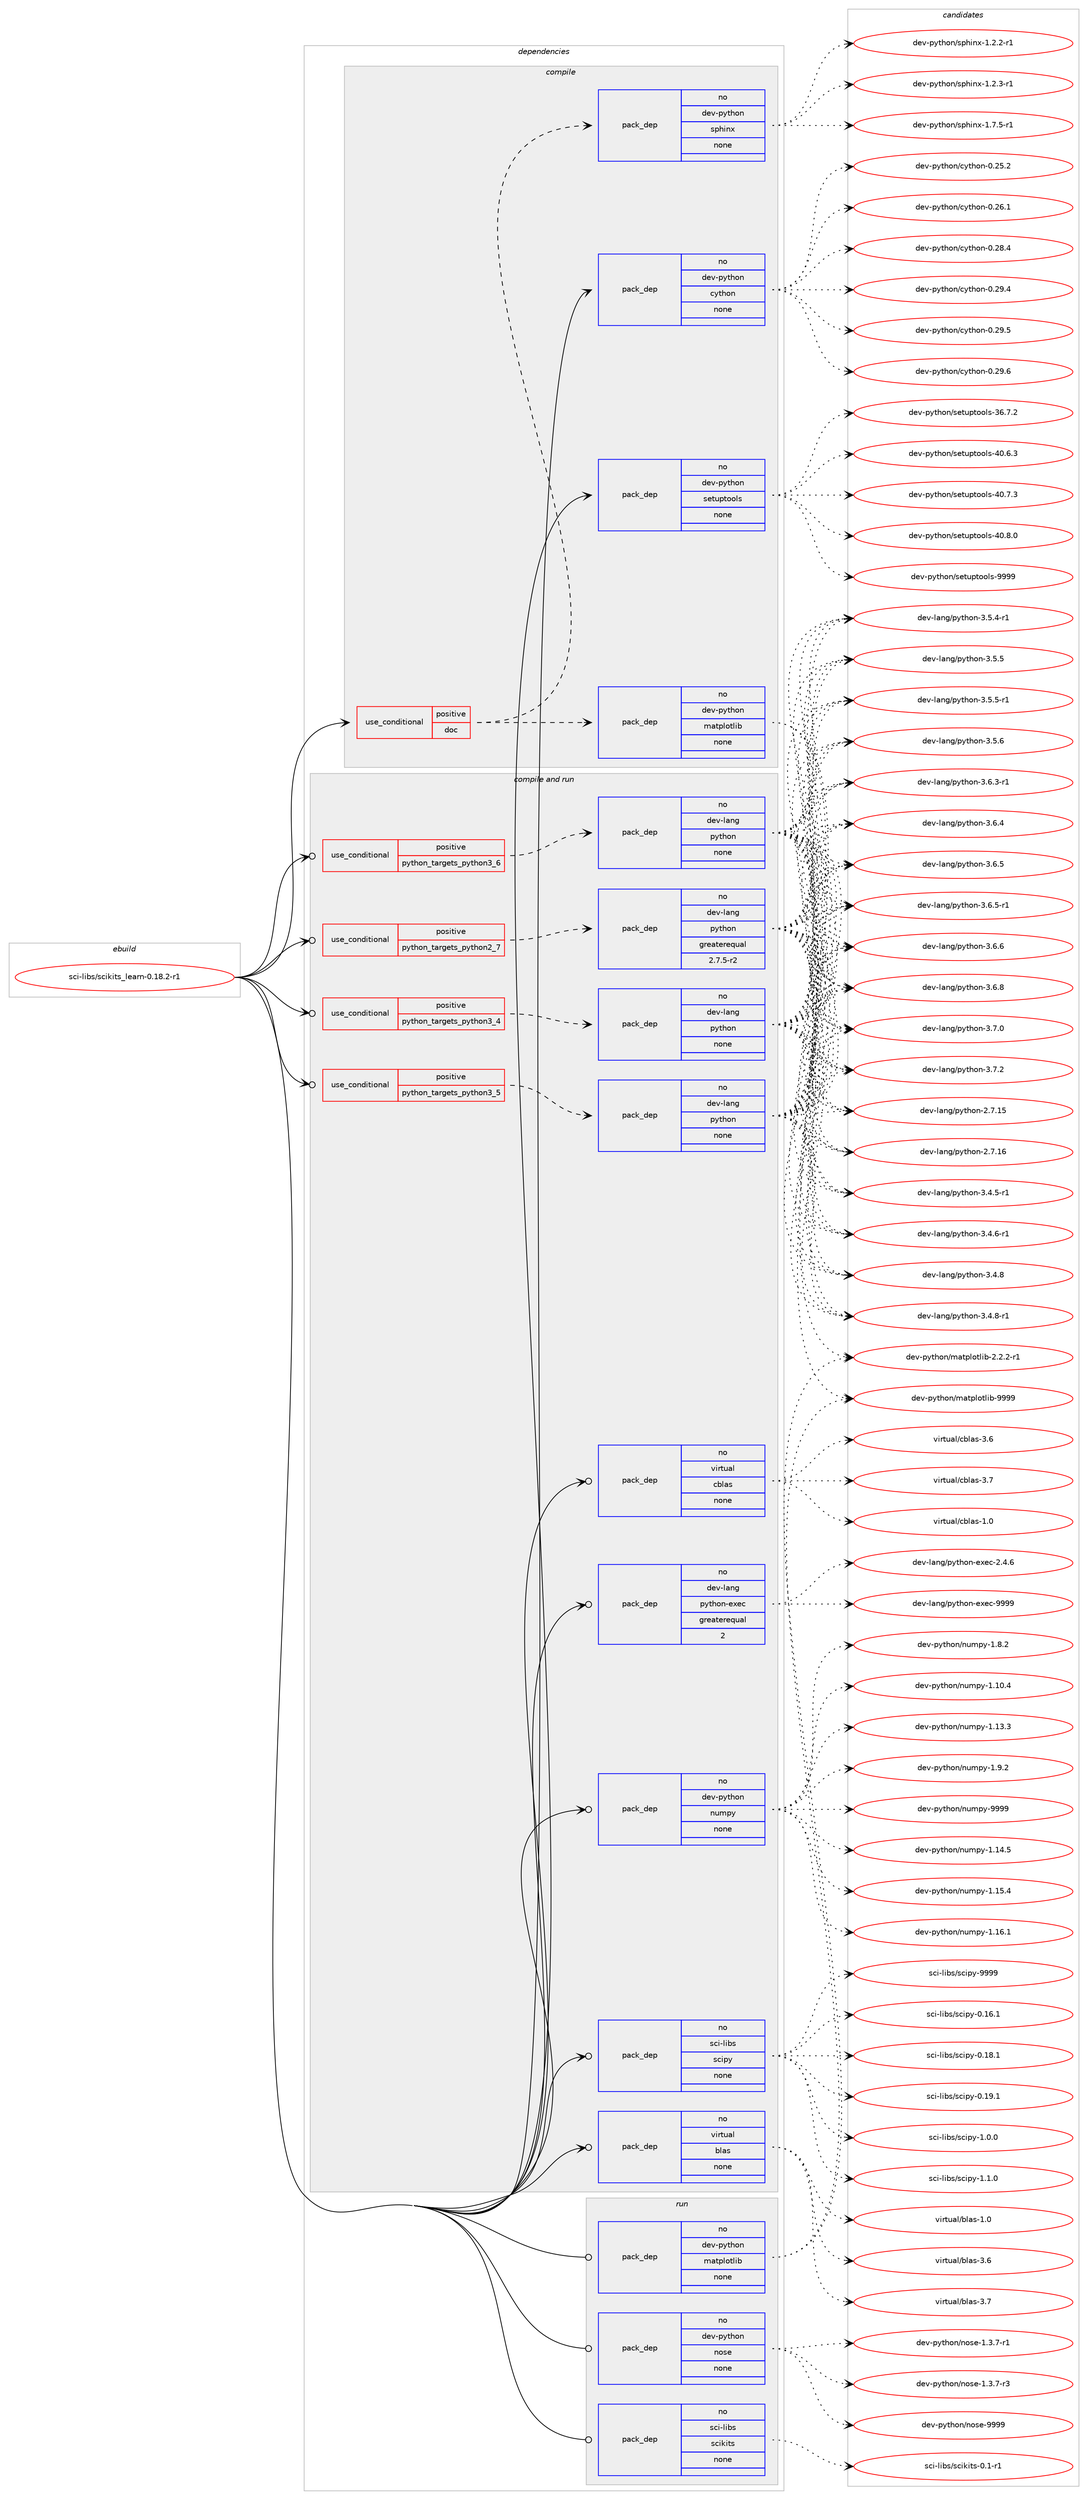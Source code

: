 digraph prolog {

# *************
# Graph options
# *************

newrank=true;
concentrate=true;
compound=true;
graph [rankdir=LR,fontname=Helvetica,fontsize=10,ranksep=1.5];#, ranksep=2.5, nodesep=0.2];
edge  [arrowhead=vee];
node  [fontname=Helvetica,fontsize=10];

# **********
# The ebuild
# **********

subgraph cluster_leftcol {
color=gray;
rank=same;
label=<<i>ebuild</i>>;
id [label="sci-libs/scikits_learn-0.18.2-r1", color=red, width=4, href="../sci-libs/scikits_learn-0.18.2-r1.svg"];
}

# ****************
# The dependencies
# ****************

subgraph cluster_midcol {
color=gray;
label=<<i>dependencies</i>>;
subgraph cluster_compile {
fillcolor="#eeeeee";
style=filled;
label=<<i>compile</i>>;
subgraph cond454053 {
dependency1696157 [label=<<TABLE BORDER="0" CELLBORDER="1" CELLSPACING="0" CELLPADDING="4"><TR><TD ROWSPAN="3" CELLPADDING="10">use_conditional</TD></TR><TR><TD>positive</TD></TR><TR><TD>doc</TD></TR></TABLE>>, shape=none, color=red];
subgraph pack1214296 {
dependency1696158 [label=<<TABLE BORDER="0" CELLBORDER="1" CELLSPACING="0" CELLPADDING="4" WIDTH="220"><TR><TD ROWSPAN="6" CELLPADDING="30">pack_dep</TD></TR><TR><TD WIDTH="110">no</TD></TR><TR><TD>dev-python</TD></TR><TR><TD>matplotlib</TD></TR><TR><TD>none</TD></TR><TR><TD></TD></TR></TABLE>>, shape=none, color=blue];
}
dependency1696157:e -> dependency1696158:w [weight=20,style="dashed",arrowhead="vee"];
subgraph pack1214297 {
dependency1696159 [label=<<TABLE BORDER="0" CELLBORDER="1" CELLSPACING="0" CELLPADDING="4" WIDTH="220"><TR><TD ROWSPAN="6" CELLPADDING="30">pack_dep</TD></TR><TR><TD WIDTH="110">no</TD></TR><TR><TD>dev-python</TD></TR><TR><TD>sphinx</TD></TR><TR><TD>none</TD></TR><TR><TD></TD></TR></TABLE>>, shape=none, color=blue];
}
dependency1696157:e -> dependency1696159:w [weight=20,style="dashed",arrowhead="vee"];
}
id:e -> dependency1696157:w [weight=20,style="solid",arrowhead="vee"];
subgraph pack1214298 {
dependency1696160 [label=<<TABLE BORDER="0" CELLBORDER="1" CELLSPACING="0" CELLPADDING="4" WIDTH="220"><TR><TD ROWSPAN="6" CELLPADDING="30">pack_dep</TD></TR><TR><TD WIDTH="110">no</TD></TR><TR><TD>dev-python</TD></TR><TR><TD>cython</TD></TR><TR><TD>none</TD></TR><TR><TD></TD></TR></TABLE>>, shape=none, color=blue];
}
id:e -> dependency1696160:w [weight=20,style="solid",arrowhead="vee"];
subgraph pack1214299 {
dependency1696161 [label=<<TABLE BORDER="0" CELLBORDER="1" CELLSPACING="0" CELLPADDING="4" WIDTH="220"><TR><TD ROWSPAN="6" CELLPADDING="30">pack_dep</TD></TR><TR><TD WIDTH="110">no</TD></TR><TR><TD>dev-python</TD></TR><TR><TD>setuptools</TD></TR><TR><TD>none</TD></TR><TR><TD></TD></TR></TABLE>>, shape=none, color=blue];
}
id:e -> dependency1696161:w [weight=20,style="solid",arrowhead="vee"];
}
subgraph cluster_compileandrun {
fillcolor="#eeeeee";
style=filled;
label=<<i>compile and run</i>>;
subgraph cond454054 {
dependency1696162 [label=<<TABLE BORDER="0" CELLBORDER="1" CELLSPACING="0" CELLPADDING="4"><TR><TD ROWSPAN="3" CELLPADDING="10">use_conditional</TD></TR><TR><TD>positive</TD></TR><TR><TD>python_targets_python2_7</TD></TR></TABLE>>, shape=none, color=red];
subgraph pack1214300 {
dependency1696163 [label=<<TABLE BORDER="0" CELLBORDER="1" CELLSPACING="0" CELLPADDING="4" WIDTH="220"><TR><TD ROWSPAN="6" CELLPADDING="30">pack_dep</TD></TR><TR><TD WIDTH="110">no</TD></TR><TR><TD>dev-lang</TD></TR><TR><TD>python</TD></TR><TR><TD>greaterequal</TD></TR><TR><TD>2.7.5-r2</TD></TR></TABLE>>, shape=none, color=blue];
}
dependency1696162:e -> dependency1696163:w [weight=20,style="dashed",arrowhead="vee"];
}
id:e -> dependency1696162:w [weight=20,style="solid",arrowhead="odotvee"];
subgraph cond454055 {
dependency1696164 [label=<<TABLE BORDER="0" CELLBORDER="1" CELLSPACING="0" CELLPADDING="4"><TR><TD ROWSPAN="3" CELLPADDING="10">use_conditional</TD></TR><TR><TD>positive</TD></TR><TR><TD>python_targets_python3_4</TD></TR></TABLE>>, shape=none, color=red];
subgraph pack1214301 {
dependency1696165 [label=<<TABLE BORDER="0" CELLBORDER="1" CELLSPACING="0" CELLPADDING="4" WIDTH="220"><TR><TD ROWSPAN="6" CELLPADDING="30">pack_dep</TD></TR><TR><TD WIDTH="110">no</TD></TR><TR><TD>dev-lang</TD></TR><TR><TD>python</TD></TR><TR><TD>none</TD></TR><TR><TD></TD></TR></TABLE>>, shape=none, color=blue];
}
dependency1696164:e -> dependency1696165:w [weight=20,style="dashed",arrowhead="vee"];
}
id:e -> dependency1696164:w [weight=20,style="solid",arrowhead="odotvee"];
subgraph cond454056 {
dependency1696166 [label=<<TABLE BORDER="0" CELLBORDER="1" CELLSPACING="0" CELLPADDING="4"><TR><TD ROWSPAN="3" CELLPADDING="10">use_conditional</TD></TR><TR><TD>positive</TD></TR><TR><TD>python_targets_python3_5</TD></TR></TABLE>>, shape=none, color=red];
subgraph pack1214302 {
dependency1696167 [label=<<TABLE BORDER="0" CELLBORDER="1" CELLSPACING="0" CELLPADDING="4" WIDTH="220"><TR><TD ROWSPAN="6" CELLPADDING="30">pack_dep</TD></TR><TR><TD WIDTH="110">no</TD></TR><TR><TD>dev-lang</TD></TR><TR><TD>python</TD></TR><TR><TD>none</TD></TR><TR><TD></TD></TR></TABLE>>, shape=none, color=blue];
}
dependency1696166:e -> dependency1696167:w [weight=20,style="dashed",arrowhead="vee"];
}
id:e -> dependency1696166:w [weight=20,style="solid",arrowhead="odotvee"];
subgraph cond454057 {
dependency1696168 [label=<<TABLE BORDER="0" CELLBORDER="1" CELLSPACING="0" CELLPADDING="4"><TR><TD ROWSPAN="3" CELLPADDING="10">use_conditional</TD></TR><TR><TD>positive</TD></TR><TR><TD>python_targets_python3_6</TD></TR></TABLE>>, shape=none, color=red];
subgraph pack1214303 {
dependency1696169 [label=<<TABLE BORDER="0" CELLBORDER="1" CELLSPACING="0" CELLPADDING="4" WIDTH="220"><TR><TD ROWSPAN="6" CELLPADDING="30">pack_dep</TD></TR><TR><TD WIDTH="110">no</TD></TR><TR><TD>dev-lang</TD></TR><TR><TD>python</TD></TR><TR><TD>none</TD></TR><TR><TD></TD></TR></TABLE>>, shape=none, color=blue];
}
dependency1696168:e -> dependency1696169:w [weight=20,style="dashed",arrowhead="vee"];
}
id:e -> dependency1696168:w [weight=20,style="solid",arrowhead="odotvee"];
subgraph pack1214304 {
dependency1696170 [label=<<TABLE BORDER="0" CELLBORDER="1" CELLSPACING="0" CELLPADDING="4" WIDTH="220"><TR><TD ROWSPAN="6" CELLPADDING="30">pack_dep</TD></TR><TR><TD WIDTH="110">no</TD></TR><TR><TD>dev-lang</TD></TR><TR><TD>python-exec</TD></TR><TR><TD>greaterequal</TD></TR><TR><TD>2</TD></TR></TABLE>>, shape=none, color=blue];
}
id:e -> dependency1696170:w [weight=20,style="solid",arrowhead="odotvee"];
subgraph pack1214305 {
dependency1696171 [label=<<TABLE BORDER="0" CELLBORDER="1" CELLSPACING="0" CELLPADDING="4" WIDTH="220"><TR><TD ROWSPAN="6" CELLPADDING="30">pack_dep</TD></TR><TR><TD WIDTH="110">no</TD></TR><TR><TD>dev-python</TD></TR><TR><TD>numpy</TD></TR><TR><TD>none</TD></TR><TR><TD></TD></TR></TABLE>>, shape=none, color=blue];
}
id:e -> dependency1696171:w [weight=20,style="solid",arrowhead="odotvee"];
subgraph pack1214306 {
dependency1696172 [label=<<TABLE BORDER="0" CELLBORDER="1" CELLSPACING="0" CELLPADDING="4" WIDTH="220"><TR><TD ROWSPAN="6" CELLPADDING="30">pack_dep</TD></TR><TR><TD WIDTH="110">no</TD></TR><TR><TD>sci-libs</TD></TR><TR><TD>scipy</TD></TR><TR><TD>none</TD></TR><TR><TD></TD></TR></TABLE>>, shape=none, color=blue];
}
id:e -> dependency1696172:w [weight=20,style="solid",arrowhead="odotvee"];
subgraph pack1214307 {
dependency1696173 [label=<<TABLE BORDER="0" CELLBORDER="1" CELLSPACING="0" CELLPADDING="4" WIDTH="220"><TR><TD ROWSPAN="6" CELLPADDING="30">pack_dep</TD></TR><TR><TD WIDTH="110">no</TD></TR><TR><TD>virtual</TD></TR><TR><TD>blas</TD></TR><TR><TD>none</TD></TR><TR><TD></TD></TR></TABLE>>, shape=none, color=blue];
}
id:e -> dependency1696173:w [weight=20,style="solid",arrowhead="odotvee"];
subgraph pack1214308 {
dependency1696174 [label=<<TABLE BORDER="0" CELLBORDER="1" CELLSPACING="0" CELLPADDING="4" WIDTH="220"><TR><TD ROWSPAN="6" CELLPADDING="30">pack_dep</TD></TR><TR><TD WIDTH="110">no</TD></TR><TR><TD>virtual</TD></TR><TR><TD>cblas</TD></TR><TR><TD>none</TD></TR><TR><TD></TD></TR></TABLE>>, shape=none, color=blue];
}
id:e -> dependency1696174:w [weight=20,style="solid",arrowhead="odotvee"];
}
subgraph cluster_run {
fillcolor="#eeeeee";
style=filled;
label=<<i>run</i>>;
subgraph pack1214309 {
dependency1696175 [label=<<TABLE BORDER="0" CELLBORDER="1" CELLSPACING="0" CELLPADDING="4" WIDTH="220"><TR><TD ROWSPAN="6" CELLPADDING="30">pack_dep</TD></TR><TR><TD WIDTH="110">no</TD></TR><TR><TD>dev-python</TD></TR><TR><TD>matplotlib</TD></TR><TR><TD>none</TD></TR><TR><TD></TD></TR></TABLE>>, shape=none, color=blue];
}
id:e -> dependency1696175:w [weight=20,style="solid",arrowhead="odot"];
subgraph pack1214310 {
dependency1696176 [label=<<TABLE BORDER="0" CELLBORDER="1" CELLSPACING="0" CELLPADDING="4" WIDTH="220"><TR><TD ROWSPAN="6" CELLPADDING="30">pack_dep</TD></TR><TR><TD WIDTH="110">no</TD></TR><TR><TD>dev-python</TD></TR><TR><TD>nose</TD></TR><TR><TD>none</TD></TR><TR><TD></TD></TR></TABLE>>, shape=none, color=blue];
}
id:e -> dependency1696176:w [weight=20,style="solid",arrowhead="odot"];
subgraph pack1214311 {
dependency1696177 [label=<<TABLE BORDER="0" CELLBORDER="1" CELLSPACING="0" CELLPADDING="4" WIDTH="220"><TR><TD ROWSPAN="6" CELLPADDING="30">pack_dep</TD></TR><TR><TD WIDTH="110">no</TD></TR><TR><TD>sci-libs</TD></TR><TR><TD>scikits</TD></TR><TR><TD>none</TD></TR><TR><TD></TD></TR></TABLE>>, shape=none, color=blue];
}
id:e -> dependency1696177:w [weight=20,style="solid",arrowhead="odot"];
}
}

# **************
# The candidates
# **************

subgraph cluster_choices {
rank=same;
color=gray;
label=<<i>candidates</i>>;

subgraph choice1214296 {
color=black;
nodesep=1;
choice100101118451121211161041111104710997116112108111116108105984550465046504511449 [label="dev-python/matplotlib-2.2.2-r1", color=red, width=4,href="../dev-python/matplotlib-2.2.2-r1.svg"];
choice100101118451121211161041111104710997116112108111116108105984557575757 [label="dev-python/matplotlib-9999", color=red, width=4,href="../dev-python/matplotlib-9999.svg"];
dependency1696158:e -> choice100101118451121211161041111104710997116112108111116108105984550465046504511449:w [style=dotted,weight="100"];
dependency1696158:e -> choice100101118451121211161041111104710997116112108111116108105984557575757:w [style=dotted,weight="100"];
}
subgraph choice1214297 {
color=black;
nodesep=1;
choice10010111845112121116104111110471151121041051101204549465046504511449 [label="dev-python/sphinx-1.2.2-r1", color=red, width=4,href="../dev-python/sphinx-1.2.2-r1.svg"];
choice10010111845112121116104111110471151121041051101204549465046514511449 [label="dev-python/sphinx-1.2.3-r1", color=red, width=4,href="../dev-python/sphinx-1.2.3-r1.svg"];
choice10010111845112121116104111110471151121041051101204549465546534511449 [label="dev-python/sphinx-1.7.5-r1", color=red, width=4,href="../dev-python/sphinx-1.7.5-r1.svg"];
dependency1696159:e -> choice10010111845112121116104111110471151121041051101204549465046504511449:w [style=dotted,weight="100"];
dependency1696159:e -> choice10010111845112121116104111110471151121041051101204549465046514511449:w [style=dotted,weight="100"];
dependency1696159:e -> choice10010111845112121116104111110471151121041051101204549465546534511449:w [style=dotted,weight="100"];
}
subgraph choice1214298 {
color=black;
nodesep=1;
choice10010111845112121116104111110479912111610411111045484650534650 [label="dev-python/cython-0.25.2", color=red, width=4,href="../dev-python/cython-0.25.2.svg"];
choice10010111845112121116104111110479912111610411111045484650544649 [label="dev-python/cython-0.26.1", color=red, width=4,href="../dev-python/cython-0.26.1.svg"];
choice10010111845112121116104111110479912111610411111045484650564652 [label="dev-python/cython-0.28.4", color=red, width=4,href="../dev-python/cython-0.28.4.svg"];
choice10010111845112121116104111110479912111610411111045484650574652 [label="dev-python/cython-0.29.4", color=red, width=4,href="../dev-python/cython-0.29.4.svg"];
choice10010111845112121116104111110479912111610411111045484650574653 [label="dev-python/cython-0.29.5", color=red, width=4,href="../dev-python/cython-0.29.5.svg"];
choice10010111845112121116104111110479912111610411111045484650574654 [label="dev-python/cython-0.29.6", color=red, width=4,href="../dev-python/cython-0.29.6.svg"];
dependency1696160:e -> choice10010111845112121116104111110479912111610411111045484650534650:w [style=dotted,weight="100"];
dependency1696160:e -> choice10010111845112121116104111110479912111610411111045484650544649:w [style=dotted,weight="100"];
dependency1696160:e -> choice10010111845112121116104111110479912111610411111045484650564652:w [style=dotted,weight="100"];
dependency1696160:e -> choice10010111845112121116104111110479912111610411111045484650574652:w [style=dotted,weight="100"];
dependency1696160:e -> choice10010111845112121116104111110479912111610411111045484650574653:w [style=dotted,weight="100"];
dependency1696160:e -> choice10010111845112121116104111110479912111610411111045484650574654:w [style=dotted,weight="100"];
}
subgraph choice1214299 {
color=black;
nodesep=1;
choice100101118451121211161041111104711510111611711211611111110811545515446554650 [label="dev-python/setuptools-36.7.2", color=red, width=4,href="../dev-python/setuptools-36.7.2.svg"];
choice100101118451121211161041111104711510111611711211611111110811545524846544651 [label="dev-python/setuptools-40.6.3", color=red, width=4,href="../dev-python/setuptools-40.6.3.svg"];
choice100101118451121211161041111104711510111611711211611111110811545524846554651 [label="dev-python/setuptools-40.7.3", color=red, width=4,href="../dev-python/setuptools-40.7.3.svg"];
choice100101118451121211161041111104711510111611711211611111110811545524846564648 [label="dev-python/setuptools-40.8.0", color=red, width=4,href="../dev-python/setuptools-40.8.0.svg"];
choice10010111845112121116104111110471151011161171121161111111081154557575757 [label="dev-python/setuptools-9999", color=red, width=4,href="../dev-python/setuptools-9999.svg"];
dependency1696161:e -> choice100101118451121211161041111104711510111611711211611111110811545515446554650:w [style=dotted,weight="100"];
dependency1696161:e -> choice100101118451121211161041111104711510111611711211611111110811545524846544651:w [style=dotted,weight="100"];
dependency1696161:e -> choice100101118451121211161041111104711510111611711211611111110811545524846554651:w [style=dotted,weight="100"];
dependency1696161:e -> choice100101118451121211161041111104711510111611711211611111110811545524846564648:w [style=dotted,weight="100"];
dependency1696161:e -> choice10010111845112121116104111110471151011161171121161111111081154557575757:w [style=dotted,weight="100"];
}
subgraph choice1214300 {
color=black;
nodesep=1;
choice10010111845108971101034711212111610411111045504655464953 [label="dev-lang/python-2.7.15", color=red, width=4,href="../dev-lang/python-2.7.15.svg"];
choice10010111845108971101034711212111610411111045504655464954 [label="dev-lang/python-2.7.16", color=red, width=4,href="../dev-lang/python-2.7.16.svg"];
choice1001011184510897110103471121211161041111104551465246534511449 [label="dev-lang/python-3.4.5-r1", color=red, width=4,href="../dev-lang/python-3.4.5-r1.svg"];
choice1001011184510897110103471121211161041111104551465246544511449 [label="dev-lang/python-3.4.6-r1", color=red, width=4,href="../dev-lang/python-3.4.6-r1.svg"];
choice100101118451089711010347112121116104111110455146524656 [label="dev-lang/python-3.4.8", color=red, width=4,href="../dev-lang/python-3.4.8.svg"];
choice1001011184510897110103471121211161041111104551465246564511449 [label="dev-lang/python-3.4.8-r1", color=red, width=4,href="../dev-lang/python-3.4.8-r1.svg"];
choice1001011184510897110103471121211161041111104551465346524511449 [label="dev-lang/python-3.5.4-r1", color=red, width=4,href="../dev-lang/python-3.5.4-r1.svg"];
choice100101118451089711010347112121116104111110455146534653 [label="dev-lang/python-3.5.5", color=red, width=4,href="../dev-lang/python-3.5.5.svg"];
choice1001011184510897110103471121211161041111104551465346534511449 [label="dev-lang/python-3.5.5-r1", color=red, width=4,href="../dev-lang/python-3.5.5-r1.svg"];
choice100101118451089711010347112121116104111110455146534654 [label="dev-lang/python-3.5.6", color=red, width=4,href="../dev-lang/python-3.5.6.svg"];
choice1001011184510897110103471121211161041111104551465446514511449 [label="dev-lang/python-3.6.3-r1", color=red, width=4,href="../dev-lang/python-3.6.3-r1.svg"];
choice100101118451089711010347112121116104111110455146544652 [label="dev-lang/python-3.6.4", color=red, width=4,href="../dev-lang/python-3.6.4.svg"];
choice100101118451089711010347112121116104111110455146544653 [label="dev-lang/python-3.6.5", color=red, width=4,href="../dev-lang/python-3.6.5.svg"];
choice1001011184510897110103471121211161041111104551465446534511449 [label="dev-lang/python-3.6.5-r1", color=red, width=4,href="../dev-lang/python-3.6.5-r1.svg"];
choice100101118451089711010347112121116104111110455146544654 [label="dev-lang/python-3.6.6", color=red, width=4,href="../dev-lang/python-3.6.6.svg"];
choice100101118451089711010347112121116104111110455146544656 [label="dev-lang/python-3.6.8", color=red, width=4,href="../dev-lang/python-3.6.8.svg"];
choice100101118451089711010347112121116104111110455146554648 [label="dev-lang/python-3.7.0", color=red, width=4,href="../dev-lang/python-3.7.0.svg"];
choice100101118451089711010347112121116104111110455146554650 [label="dev-lang/python-3.7.2", color=red, width=4,href="../dev-lang/python-3.7.2.svg"];
dependency1696163:e -> choice10010111845108971101034711212111610411111045504655464953:w [style=dotted,weight="100"];
dependency1696163:e -> choice10010111845108971101034711212111610411111045504655464954:w [style=dotted,weight="100"];
dependency1696163:e -> choice1001011184510897110103471121211161041111104551465246534511449:w [style=dotted,weight="100"];
dependency1696163:e -> choice1001011184510897110103471121211161041111104551465246544511449:w [style=dotted,weight="100"];
dependency1696163:e -> choice100101118451089711010347112121116104111110455146524656:w [style=dotted,weight="100"];
dependency1696163:e -> choice1001011184510897110103471121211161041111104551465246564511449:w [style=dotted,weight="100"];
dependency1696163:e -> choice1001011184510897110103471121211161041111104551465346524511449:w [style=dotted,weight="100"];
dependency1696163:e -> choice100101118451089711010347112121116104111110455146534653:w [style=dotted,weight="100"];
dependency1696163:e -> choice1001011184510897110103471121211161041111104551465346534511449:w [style=dotted,weight="100"];
dependency1696163:e -> choice100101118451089711010347112121116104111110455146534654:w [style=dotted,weight="100"];
dependency1696163:e -> choice1001011184510897110103471121211161041111104551465446514511449:w [style=dotted,weight="100"];
dependency1696163:e -> choice100101118451089711010347112121116104111110455146544652:w [style=dotted,weight="100"];
dependency1696163:e -> choice100101118451089711010347112121116104111110455146544653:w [style=dotted,weight="100"];
dependency1696163:e -> choice1001011184510897110103471121211161041111104551465446534511449:w [style=dotted,weight="100"];
dependency1696163:e -> choice100101118451089711010347112121116104111110455146544654:w [style=dotted,weight="100"];
dependency1696163:e -> choice100101118451089711010347112121116104111110455146544656:w [style=dotted,weight="100"];
dependency1696163:e -> choice100101118451089711010347112121116104111110455146554648:w [style=dotted,weight="100"];
dependency1696163:e -> choice100101118451089711010347112121116104111110455146554650:w [style=dotted,weight="100"];
}
subgraph choice1214301 {
color=black;
nodesep=1;
choice10010111845108971101034711212111610411111045504655464953 [label="dev-lang/python-2.7.15", color=red, width=4,href="../dev-lang/python-2.7.15.svg"];
choice10010111845108971101034711212111610411111045504655464954 [label="dev-lang/python-2.7.16", color=red, width=4,href="../dev-lang/python-2.7.16.svg"];
choice1001011184510897110103471121211161041111104551465246534511449 [label="dev-lang/python-3.4.5-r1", color=red, width=4,href="../dev-lang/python-3.4.5-r1.svg"];
choice1001011184510897110103471121211161041111104551465246544511449 [label="dev-lang/python-3.4.6-r1", color=red, width=4,href="../dev-lang/python-3.4.6-r1.svg"];
choice100101118451089711010347112121116104111110455146524656 [label="dev-lang/python-3.4.8", color=red, width=4,href="../dev-lang/python-3.4.8.svg"];
choice1001011184510897110103471121211161041111104551465246564511449 [label="dev-lang/python-3.4.8-r1", color=red, width=4,href="../dev-lang/python-3.4.8-r1.svg"];
choice1001011184510897110103471121211161041111104551465346524511449 [label="dev-lang/python-3.5.4-r1", color=red, width=4,href="../dev-lang/python-3.5.4-r1.svg"];
choice100101118451089711010347112121116104111110455146534653 [label="dev-lang/python-3.5.5", color=red, width=4,href="../dev-lang/python-3.5.5.svg"];
choice1001011184510897110103471121211161041111104551465346534511449 [label="dev-lang/python-3.5.5-r1", color=red, width=4,href="../dev-lang/python-3.5.5-r1.svg"];
choice100101118451089711010347112121116104111110455146534654 [label="dev-lang/python-3.5.6", color=red, width=4,href="../dev-lang/python-3.5.6.svg"];
choice1001011184510897110103471121211161041111104551465446514511449 [label="dev-lang/python-3.6.3-r1", color=red, width=4,href="../dev-lang/python-3.6.3-r1.svg"];
choice100101118451089711010347112121116104111110455146544652 [label="dev-lang/python-3.6.4", color=red, width=4,href="../dev-lang/python-3.6.4.svg"];
choice100101118451089711010347112121116104111110455146544653 [label="dev-lang/python-3.6.5", color=red, width=4,href="../dev-lang/python-3.6.5.svg"];
choice1001011184510897110103471121211161041111104551465446534511449 [label="dev-lang/python-3.6.5-r1", color=red, width=4,href="../dev-lang/python-3.6.5-r1.svg"];
choice100101118451089711010347112121116104111110455146544654 [label="dev-lang/python-3.6.6", color=red, width=4,href="../dev-lang/python-3.6.6.svg"];
choice100101118451089711010347112121116104111110455146544656 [label="dev-lang/python-3.6.8", color=red, width=4,href="../dev-lang/python-3.6.8.svg"];
choice100101118451089711010347112121116104111110455146554648 [label="dev-lang/python-3.7.0", color=red, width=4,href="../dev-lang/python-3.7.0.svg"];
choice100101118451089711010347112121116104111110455146554650 [label="dev-lang/python-3.7.2", color=red, width=4,href="../dev-lang/python-3.7.2.svg"];
dependency1696165:e -> choice10010111845108971101034711212111610411111045504655464953:w [style=dotted,weight="100"];
dependency1696165:e -> choice10010111845108971101034711212111610411111045504655464954:w [style=dotted,weight="100"];
dependency1696165:e -> choice1001011184510897110103471121211161041111104551465246534511449:w [style=dotted,weight="100"];
dependency1696165:e -> choice1001011184510897110103471121211161041111104551465246544511449:w [style=dotted,weight="100"];
dependency1696165:e -> choice100101118451089711010347112121116104111110455146524656:w [style=dotted,weight="100"];
dependency1696165:e -> choice1001011184510897110103471121211161041111104551465246564511449:w [style=dotted,weight="100"];
dependency1696165:e -> choice1001011184510897110103471121211161041111104551465346524511449:w [style=dotted,weight="100"];
dependency1696165:e -> choice100101118451089711010347112121116104111110455146534653:w [style=dotted,weight="100"];
dependency1696165:e -> choice1001011184510897110103471121211161041111104551465346534511449:w [style=dotted,weight="100"];
dependency1696165:e -> choice100101118451089711010347112121116104111110455146534654:w [style=dotted,weight="100"];
dependency1696165:e -> choice1001011184510897110103471121211161041111104551465446514511449:w [style=dotted,weight="100"];
dependency1696165:e -> choice100101118451089711010347112121116104111110455146544652:w [style=dotted,weight="100"];
dependency1696165:e -> choice100101118451089711010347112121116104111110455146544653:w [style=dotted,weight="100"];
dependency1696165:e -> choice1001011184510897110103471121211161041111104551465446534511449:w [style=dotted,weight="100"];
dependency1696165:e -> choice100101118451089711010347112121116104111110455146544654:w [style=dotted,weight="100"];
dependency1696165:e -> choice100101118451089711010347112121116104111110455146544656:w [style=dotted,weight="100"];
dependency1696165:e -> choice100101118451089711010347112121116104111110455146554648:w [style=dotted,weight="100"];
dependency1696165:e -> choice100101118451089711010347112121116104111110455146554650:w [style=dotted,weight="100"];
}
subgraph choice1214302 {
color=black;
nodesep=1;
choice10010111845108971101034711212111610411111045504655464953 [label="dev-lang/python-2.7.15", color=red, width=4,href="../dev-lang/python-2.7.15.svg"];
choice10010111845108971101034711212111610411111045504655464954 [label="dev-lang/python-2.7.16", color=red, width=4,href="../dev-lang/python-2.7.16.svg"];
choice1001011184510897110103471121211161041111104551465246534511449 [label="dev-lang/python-3.4.5-r1", color=red, width=4,href="../dev-lang/python-3.4.5-r1.svg"];
choice1001011184510897110103471121211161041111104551465246544511449 [label="dev-lang/python-3.4.6-r1", color=red, width=4,href="../dev-lang/python-3.4.6-r1.svg"];
choice100101118451089711010347112121116104111110455146524656 [label="dev-lang/python-3.4.8", color=red, width=4,href="../dev-lang/python-3.4.8.svg"];
choice1001011184510897110103471121211161041111104551465246564511449 [label="dev-lang/python-3.4.8-r1", color=red, width=4,href="../dev-lang/python-3.4.8-r1.svg"];
choice1001011184510897110103471121211161041111104551465346524511449 [label="dev-lang/python-3.5.4-r1", color=red, width=4,href="../dev-lang/python-3.5.4-r1.svg"];
choice100101118451089711010347112121116104111110455146534653 [label="dev-lang/python-3.5.5", color=red, width=4,href="../dev-lang/python-3.5.5.svg"];
choice1001011184510897110103471121211161041111104551465346534511449 [label="dev-lang/python-3.5.5-r1", color=red, width=4,href="../dev-lang/python-3.5.5-r1.svg"];
choice100101118451089711010347112121116104111110455146534654 [label="dev-lang/python-3.5.6", color=red, width=4,href="../dev-lang/python-3.5.6.svg"];
choice1001011184510897110103471121211161041111104551465446514511449 [label="dev-lang/python-3.6.3-r1", color=red, width=4,href="../dev-lang/python-3.6.3-r1.svg"];
choice100101118451089711010347112121116104111110455146544652 [label="dev-lang/python-3.6.4", color=red, width=4,href="../dev-lang/python-3.6.4.svg"];
choice100101118451089711010347112121116104111110455146544653 [label="dev-lang/python-3.6.5", color=red, width=4,href="../dev-lang/python-3.6.5.svg"];
choice1001011184510897110103471121211161041111104551465446534511449 [label="dev-lang/python-3.6.5-r1", color=red, width=4,href="../dev-lang/python-3.6.5-r1.svg"];
choice100101118451089711010347112121116104111110455146544654 [label="dev-lang/python-3.6.6", color=red, width=4,href="../dev-lang/python-3.6.6.svg"];
choice100101118451089711010347112121116104111110455146544656 [label="dev-lang/python-3.6.8", color=red, width=4,href="../dev-lang/python-3.6.8.svg"];
choice100101118451089711010347112121116104111110455146554648 [label="dev-lang/python-3.7.0", color=red, width=4,href="../dev-lang/python-3.7.0.svg"];
choice100101118451089711010347112121116104111110455146554650 [label="dev-lang/python-3.7.2", color=red, width=4,href="../dev-lang/python-3.7.2.svg"];
dependency1696167:e -> choice10010111845108971101034711212111610411111045504655464953:w [style=dotted,weight="100"];
dependency1696167:e -> choice10010111845108971101034711212111610411111045504655464954:w [style=dotted,weight="100"];
dependency1696167:e -> choice1001011184510897110103471121211161041111104551465246534511449:w [style=dotted,weight="100"];
dependency1696167:e -> choice1001011184510897110103471121211161041111104551465246544511449:w [style=dotted,weight="100"];
dependency1696167:e -> choice100101118451089711010347112121116104111110455146524656:w [style=dotted,weight="100"];
dependency1696167:e -> choice1001011184510897110103471121211161041111104551465246564511449:w [style=dotted,weight="100"];
dependency1696167:e -> choice1001011184510897110103471121211161041111104551465346524511449:w [style=dotted,weight="100"];
dependency1696167:e -> choice100101118451089711010347112121116104111110455146534653:w [style=dotted,weight="100"];
dependency1696167:e -> choice1001011184510897110103471121211161041111104551465346534511449:w [style=dotted,weight="100"];
dependency1696167:e -> choice100101118451089711010347112121116104111110455146534654:w [style=dotted,weight="100"];
dependency1696167:e -> choice1001011184510897110103471121211161041111104551465446514511449:w [style=dotted,weight="100"];
dependency1696167:e -> choice100101118451089711010347112121116104111110455146544652:w [style=dotted,weight="100"];
dependency1696167:e -> choice100101118451089711010347112121116104111110455146544653:w [style=dotted,weight="100"];
dependency1696167:e -> choice1001011184510897110103471121211161041111104551465446534511449:w [style=dotted,weight="100"];
dependency1696167:e -> choice100101118451089711010347112121116104111110455146544654:w [style=dotted,weight="100"];
dependency1696167:e -> choice100101118451089711010347112121116104111110455146544656:w [style=dotted,weight="100"];
dependency1696167:e -> choice100101118451089711010347112121116104111110455146554648:w [style=dotted,weight="100"];
dependency1696167:e -> choice100101118451089711010347112121116104111110455146554650:w [style=dotted,weight="100"];
}
subgraph choice1214303 {
color=black;
nodesep=1;
choice10010111845108971101034711212111610411111045504655464953 [label="dev-lang/python-2.7.15", color=red, width=4,href="../dev-lang/python-2.7.15.svg"];
choice10010111845108971101034711212111610411111045504655464954 [label="dev-lang/python-2.7.16", color=red, width=4,href="../dev-lang/python-2.7.16.svg"];
choice1001011184510897110103471121211161041111104551465246534511449 [label="dev-lang/python-3.4.5-r1", color=red, width=4,href="../dev-lang/python-3.4.5-r1.svg"];
choice1001011184510897110103471121211161041111104551465246544511449 [label="dev-lang/python-3.4.6-r1", color=red, width=4,href="../dev-lang/python-3.4.6-r1.svg"];
choice100101118451089711010347112121116104111110455146524656 [label="dev-lang/python-3.4.8", color=red, width=4,href="../dev-lang/python-3.4.8.svg"];
choice1001011184510897110103471121211161041111104551465246564511449 [label="dev-lang/python-3.4.8-r1", color=red, width=4,href="../dev-lang/python-3.4.8-r1.svg"];
choice1001011184510897110103471121211161041111104551465346524511449 [label="dev-lang/python-3.5.4-r1", color=red, width=4,href="../dev-lang/python-3.5.4-r1.svg"];
choice100101118451089711010347112121116104111110455146534653 [label="dev-lang/python-3.5.5", color=red, width=4,href="../dev-lang/python-3.5.5.svg"];
choice1001011184510897110103471121211161041111104551465346534511449 [label="dev-lang/python-3.5.5-r1", color=red, width=4,href="../dev-lang/python-3.5.5-r1.svg"];
choice100101118451089711010347112121116104111110455146534654 [label="dev-lang/python-3.5.6", color=red, width=4,href="../dev-lang/python-3.5.6.svg"];
choice1001011184510897110103471121211161041111104551465446514511449 [label="dev-lang/python-3.6.3-r1", color=red, width=4,href="../dev-lang/python-3.6.3-r1.svg"];
choice100101118451089711010347112121116104111110455146544652 [label="dev-lang/python-3.6.4", color=red, width=4,href="../dev-lang/python-3.6.4.svg"];
choice100101118451089711010347112121116104111110455146544653 [label="dev-lang/python-3.6.5", color=red, width=4,href="../dev-lang/python-3.6.5.svg"];
choice1001011184510897110103471121211161041111104551465446534511449 [label="dev-lang/python-3.6.5-r1", color=red, width=4,href="../dev-lang/python-3.6.5-r1.svg"];
choice100101118451089711010347112121116104111110455146544654 [label="dev-lang/python-3.6.6", color=red, width=4,href="../dev-lang/python-3.6.6.svg"];
choice100101118451089711010347112121116104111110455146544656 [label="dev-lang/python-3.6.8", color=red, width=4,href="../dev-lang/python-3.6.8.svg"];
choice100101118451089711010347112121116104111110455146554648 [label="dev-lang/python-3.7.0", color=red, width=4,href="../dev-lang/python-3.7.0.svg"];
choice100101118451089711010347112121116104111110455146554650 [label="dev-lang/python-3.7.2", color=red, width=4,href="../dev-lang/python-3.7.2.svg"];
dependency1696169:e -> choice10010111845108971101034711212111610411111045504655464953:w [style=dotted,weight="100"];
dependency1696169:e -> choice10010111845108971101034711212111610411111045504655464954:w [style=dotted,weight="100"];
dependency1696169:e -> choice1001011184510897110103471121211161041111104551465246534511449:w [style=dotted,weight="100"];
dependency1696169:e -> choice1001011184510897110103471121211161041111104551465246544511449:w [style=dotted,weight="100"];
dependency1696169:e -> choice100101118451089711010347112121116104111110455146524656:w [style=dotted,weight="100"];
dependency1696169:e -> choice1001011184510897110103471121211161041111104551465246564511449:w [style=dotted,weight="100"];
dependency1696169:e -> choice1001011184510897110103471121211161041111104551465346524511449:w [style=dotted,weight="100"];
dependency1696169:e -> choice100101118451089711010347112121116104111110455146534653:w [style=dotted,weight="100"];
dependency1696169:e -> choice1001011184510897110103471121211161041111104551465346534511449:w [style=dotted,weight="100"];
dependency1696169:e -> choice100101118451089711010347112121116104111110455146534654:w [style=dotted,weight="100"];
dependency1696169:e -> choice1001011184510897110103471121211161041111104551465446514511449:w [style=dotted,weight="100"];
dependency1696169:e -> choice100101118451089711010347112121116104111110455146544652:w [style=dotted,weight="100"];
dependency1696169:e -> choice100101118451089711010347112121116104111110455146544653:w [style=dotted,weight="100"];
dependency1696169:e -> choice1001011184510897110103471121211161041111104551465446534511449:w [style=dotted,weight="100"];
dependency1696169:e -> choice100101118451089711010347112121116104111110455146544654:w [style=dotted,weight="100"];
dependency1696169:e -> choice100101118451089711010347112121116104111110455146544656:w [style=dotted,weight="100"];
dependency1696169:e -> choice100101118451089711010347112121116104111110455146554648:w [style=dotted,weight="100"];
dependency1696169:e -> choice100101118451089711010347112121116104111110455146554650:w [style=dotted,weight="100"];
}
subgraph choice1214304 {
color=black;
nodesep=1;
choice1001011184510897110103471121211161041111104510112010199455046524654 [label="dev-lang/python-exec-2.4.6", color=red, width=4,href="../dev-lang/python-exec-2.4.6.svg"];
choice10010111845108971101034711212111610411111045101120101994557575757 [label="dev-lang/python-exec-9999", color=red, width=4,href="../dev-lang/python-exec-9999.svg"];
dependency1696170:e -> choice1001011184510897110103471121211161041111104510112010199455046524654:w [style=dotted,weight="100"];
dependency1696170:e -> choice10010111845108971101034711212111610411111045101120101994557575757:w [style=dotted,weight="100"];
}
subgraph choice1214305 {
color=black;
nodesep=1;
choice100101118451121211161041111104711011710911212145494649484652 [label="dev-python/numpy-1.10.4", color=red, width=4,href="../dev-python/numpy-1.10.4.svg"];
choice100101118451121211161041111104711011710911212145494649514651 [label="dev-python/numpy-1.13.3", color=red, width=4,href="../dev-python/numpy-1.13.3.svg"];
choice100101118451121211161041111104711011710911212145494649524653 [label="dev-python/numpy-1.14.5", color=red, width=4,href="../dev-python/numpy-1.14.5.svg"];
choice100101118451121211161041111104711011710911212145494649534652 [label="dev-python/numpy-1.15.4", color=red, width=4,href="../dev-python/numpy-1.15.4.svg"];
choice100101118451121211161041111104711011710911212145494649544649 [label="dev-python/numpy-1.16.1", color=red, width=4,href="../dev-python/numpy-1.16.1.svg"];
choice1001011184511212111610411111047110117109112121454946564650 [label="dev-python/numpy-1.8.2", color=red, width=4,href="../dev-python/numpy-1.8.2.svg"];
choice1001011184511212111610411111047110117109112121454946574650 [label="dev-python/numpy-1.9.2", color=red, width=4,href="../dev-python/numpy-1.9.2.svg"];
choice10010111845112121116104111110471101171091121214557575757 [label="dev-python/numpy-9999", color=red, width=4,href="../dev-python/numpy-9999.svg"];
dependency1696171:e -> choice100101118451121211161041111104711011710911212145494649484652:w [style=dotted,weight="100"];
dependency1696171:e -> choice100101118451121211161041111104711011710911212145494649514651:w [style=dotted,weight="100"];
dependency1696171:e -> choice100101118451121211161041111104711011710911212145494649524653:w [style=dotted,weight="100"];
dependency1696171:e -> choice100101118451121211161041111104711011710911212145494649534652:w [style=dotted,weight="100"];
dependency1696171:e -> choice100101118451121211161041111104711011710911212145494649544649:w [style=dotted,weight="100"];
dependency1696171:e -> choice1001011184511212111610411111047110117109112121454946564650:w [style=dotted,weight="100"];
dependency1696171:e -> choice1001011184511212111610411111047110117109112121454946574650:w [style=dotted,weight="100"];
dependency1696171:e -> choice10010111845112121116104111110471101171091121214557575757:w [style=dotted,weight="100"];
}
subgraph choice1214306 {
color=black;
nodesep=1;
choice115991054510810598115471159910511212145484649544649 [label="sci-libs/scipy-0.16.1", color=red, width=4,href="../sci-libs/scipy-0.16.1.svg"];
choice115991054510810598115471159910511212145484649564649 [label="sci-libs/scipy-0.18.1", color=red, width=4,href="../sci-libs/scipy-0.18.1.svg"];
choice115991054510810598115471159910511212145484649574649 [label="sci-libs/scipy-0.19.1", color=red, width=4,href="../sci-libs/scipy-0.19.1.svg"];
choice1159910545108105981154711599105112121454946484648 [label="sci-libs/scipy-1.0.0", color=red, width=4,href="../sci-libs/scipy-1.0.0.svg"];
choice1159910545108105981154711599105112121454946494648 [label="sci-libs/scipy-1.1.0", color=red, width=4,href="../sci-libs/scipy-1.1.0.svg"];
choice11599105451081059811547115991051121214557575757 [label="sci-libs/scipy-9999", color=red, width=4,href="../sci-libs/scipy-9999.svg"];
dependency1696172:e -> choice115991054510810598115471159910511212145484649544649:w [style=dotted,weight="100"];
dependency1696172:e -> choice115991054510810598115471159910511212145484649564649:w [style=dotted,weight="100"];
dependency1696172:e -> choice115991054510810598115471159910511212145484649574649:w [style=dotted,weight="100"];
dependency1696172:e -> choice1159910545108105981154711599105112121454946484648:w [style=dotted,weight="100"];
dependency1696172:e -> choice1159910545108105981154711599105112121454946494648:w [style=dotted,weight="100"];
dependency1696172:e -> choice11599105451081059811547115991051121214557575757:w [style=dotted,weight="100"];
}
subgraph choice1214307 {
color=black;
nodesep=1;
choice1181051141161179710847981089711545494648 [label="virtual/blas-1.0", color=red, width=4,href="../virtual/blas-1.0.svg"];
choice1181051141161179710847981089711545514654 [label="virtual/blas-3.6", color=red, width=4,href="../virtual/blas-3.6.svg"];
choice1181051141161179710847981089711545514655 [label="virtual/blas-3.7", color=red, width=4,href="../virtual/blas-3.7.svg"];
dependency1696173:e -> choice1181051141161179710847981089711545494648:w [style=dotted,weight="100"];
dependency1696173:e -> choice1181051141161179710847981089711545514654:w [style=dotted,weight="100"];
dependency1696173:e -> choice1181051141161179710847981089711545514655:w [style=dotted,weight="100"];
}
subgraph choice1214308 {
color=black;
nodesep=1;
choice118105114116117971084799981089711545494648 [label="virtual/cblas-1.0", color=red, width=4,href="../virtual/cblas-1.0.svg"];
choice118105114116117971084799981089711545514654 [label="virtual/cblas-3.6", color=red, width=4,href="../virtual/cblas-3.6.svg"];
choice118105114116117971084799981089711545514655 [label="virtual/cblas-3.7", color=red, width=4,href="../virtual/cblas-3.7.svg"];
dependency1696174:e -> choice118105114116117971084799981089711545494648:w [style=dotted,weight="100"];
dependency1696174:e -> choice118105114116117971084799981089711545514654:w [style=dotted,weight="100"];
dependency1696174:e -> choice118105114116117971084799981089711545514655:w [style=dotted,weight="100"];
}
subgraph choice1214309 {
color=black;
nodesep=1;
choice100101118451121211161041111104710997116112108111116108105984550465046504511449 [label="dev-python/matplotlib-2.2.2-r1", color=red, width=4,href="../dev-python/matplotlib-2.2.2-r1.svg"];
choice100101118451121211161041111104710997116112108111116108105984557575757 [label="dev-python/matplotlib-9999", color=red, width=4,href="../dev-python/matplotlib-9999.svg"];
dependency1696175:e -> choice100101118451121211161041111104710997116112108111116108105984550465046504511449:w [style=dotted,weight="100"];
dependency1696175:e -> choice100101118451121211161041111104710997116112108111116108105984557575757:w [style=dotted,weight="100"];
}
subgraph choice1214310 {
color=black;
nodesep=1;
choice10010111845112121116104111110471101111151014549465146554511449 [label="dev-python/nose-1.3.7-r1", color=red, width=4,href="../dev-python/nose-1.3.7-r1.svg"];
choice10010111845112121116104111110471101111151014549465146554511451 [label="dev-python/nose-1.3.7-r3", color=red, width=4,href="../dev-python/nose-1.3.7-r3.svg"];
choice10010111845112121116104111110471101111151014557575757 [label="dev-python/nose-9999", color=red, width=4,href="../dev-python/nose-9999.svg"];
dependency1696176:e -> choice10010111845112121116104111110471101111151014549465146554511449:w [style=dotted,weight="100"];
dependency1696176:e -> choice10010111845112121116104111110471101111151014549465146554511451:w [style=dotted,weight="100"];
dependency1696176:e -> choice10010111845112121116104111110471101111151014557575757:w [style=dotted,weight="100"];
}
subgraph choice1214311 {
color=black;
nodesep=1;
choice1159910545108105981154711599105107105116115454846494511449 [label="sci-libs/scikits-0.1-r1", color=red, width=4,href="../sci-libs/scikits-0.1-r1.svg"];
dependency1696177:e -> choice1159910545108105981154711599105107105116115454846494511449:w [style=dotted,weight="100"];
}
}

}
